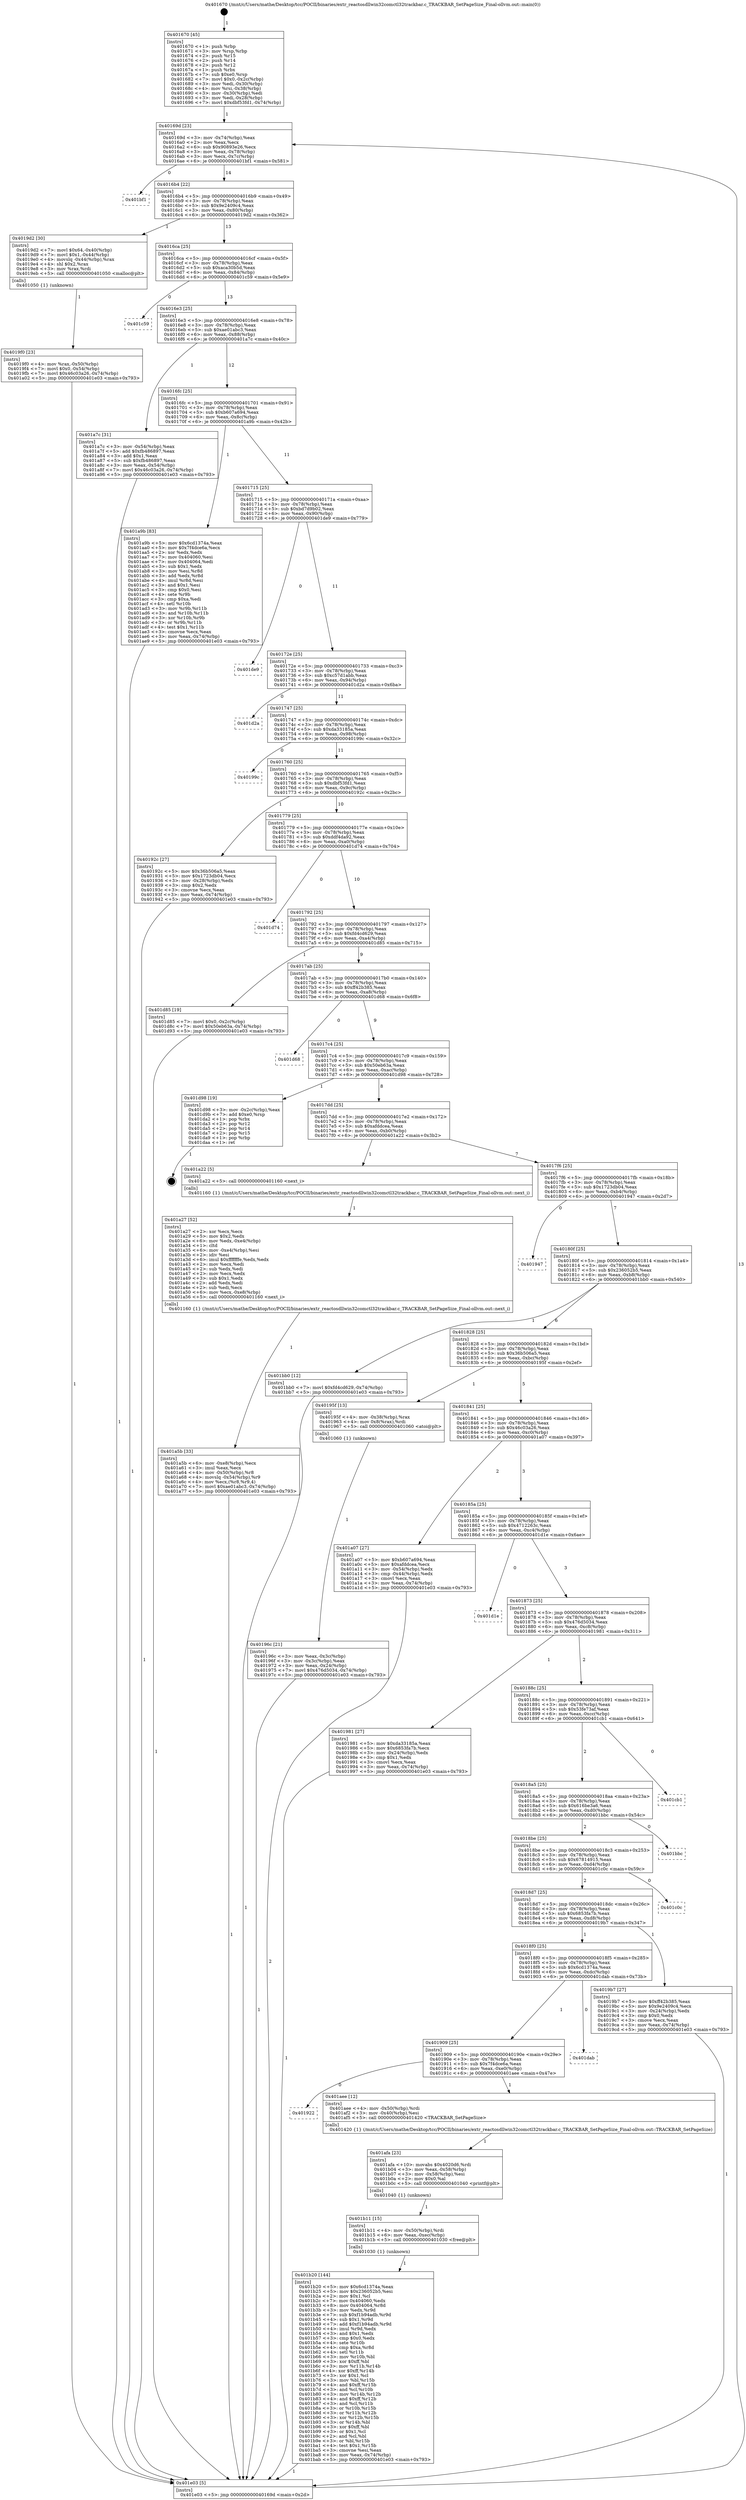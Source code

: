 digraph "0x401670" {
  label = "0x401670 (/mnt/c/Users/mathe/Desktop/tcc/POCII/binaries/extr_reactosdllwin32comctl32trackbar.c_TRACKBAR_SetPageSize_Final-ollvm.out::main(0))"
  labelloc = "t"
  node[shape=record]

  Entry [label="",width=0.3,height=0.3,shape=circle,fillcolor=black,style=filled]
  "0x40169d" [label="{
     0x40169d [23]\l
     | [instrs]\l
     &nbsp;&nbsp;0x40169d \<+3\>: mov -0x74(%rbp),%eax\l
     &nbsp;&nbsp;0x4016a0 \<+2\>: mov %eax,%ecx\l
     &nbsp;&nbsp;0x4016a2 \<+6\>: sub $0x90893e26,%ecx\l
     &nbsp;&nbsp;0x4016a8 \<+3\>: mov %eax,-0x78(%rbp)\l
     &nbsp;&nbsp;0x4016ab \<+3\>: mov %ecx,-0x7c(%rbp)\l
     &nbsp;&nbsp;0x4016ae \<+6\>: je 0000000000401bf1 \<main+0x581\>\l
  }"]
  "0x401bf1" [label="{
     0x401bf1\l
  }", style=dashed]
  "0x4016b4" [label="{
     0x4016b4 [22]\l
     | [instrs]\l
     &nbsp;&nbsp;0x4016b4 \<+5\>: jmp 00000000004016b9 \<main+0x49\>\l
     &nbsp;&nbsp;0x4016b9 \<+3\>: mov -0x78(%rbp),%eax\l
     &nbsp;&nbsp;0x4016bc \<+5\>: sub $0x9e2409c4,%eax\l
     &nbsp;&nbsp;0x4016c1 \<+3\>: mov %eax,-0x80(%rbp)\l
     &nbsp;&nbsp;0x4016c4 \<+6\>: je 00000000004019d2 \<main+0x362\>\l
  }"]
  Exit [label="",width=0.3,height=0.3,shape=circle,fillcolor=black,style=filled,peripheries=2]
  "0x4019d2" [label="{
     0x4019d2 [30]\l
     | [instrs]\l
     &nbsp;&nbsp;0x4019d2 \<+7\>: movl $0x64,-0x40(%rbp)\l
     &nbsp;&nbsp;0x4019d9 \<+7\>: movl $0x1,-0x44(%rbp)\l
     &nbsp;&nbsp;0x4019e0 \<+4\>: movslq -0x44(%rbp),%rax\l
     &nbsp;&nbsp;0x4019e4 \<+4\>: shl $0x2,%rax\l
     &nbsp;&nbsp;0x4019e8 \<+3\>: mov %rax,%rdi\l
     &nbsp;&nbsp;0x4019eb \<+5\>: call 0000000000401050 \<malloc@plt\>\l
     | [calls]\l
     &nbsp;&nbsp;0x401050 \{1\} (unknown)\l
  }"]
  "0x4016ca" [label="{
     0x4016ca [25]\l
     | [instrs]\l
     &nbsp;&nbsp;0x4016ca \<+5\>: jmp 00000000004016cf \<main+0x5f\>\l
     &nbsp;&nbsp;0x4016cf \<+3\>: mov -0x78(%rbp),%eax\l
     &nbsp;&nbsp;0x4016d2 \<+5\>: sub $0xaca30b5d,%eax\l
     &nbsp;&nbsp;0x4016d7 \<+6\>: mov %eax,-0x84(%rbp)\l
     &nbsp;&nbsp;0x4016dd \<+6\>: je 0000000000401c59 \<main+0x5e9\>\l
  }"]
  "0x401b20" [label="{
     0x401b20 [144]\l
     | [instrs]\l
     &nbsp;&nbsp;0x401b20 \<+5\>: mov $0x6cd1374a,%eax\l
     &nbsp;&nbsp;0x401b25 \<+5\>: mov $0x236052b5,%esi\l
     &nbsp;&nbsp;0x401b2a \<+2\>: mov $0x1,%cl\l
     &nbsp;&nbsp;0x401b2c \<+7\>: mov 0x404060,%edx\l
     &nbsp;&nbsp;0x401b33 \<+8\>: mov 0x404064,%r8d\l
     &nbsp;&nbsp;0x401b3b \<+3\>: mov %edx,%r9d\l
     &nbsp;&nbsp;0x401b3e \<+7\>: sub $0xf1b94adb,%r9d\l
     &nbsp;&nbsp;0x401b45 \<+4\>: sub $0x1,%r9d\l
     &nbsp;&nbsp;0x401b49 \<+7\>: add $0xf1b94adb,%r9d\l
     &nbsp;&nbsp;0x401b50 \<+4\>: imul %r9d,%edx\l
     &nbsp;&nbsp;0x401b54 \<+3\>: and $0x1,%edx\l
     &nbsp;&nbsp;0x401b57 \<+3\>: cmp $0x0,%edx\l
     &nbsp;&nbsp;0x401b5a \<+4\>: sete %r10b\l
     &nbsp;&nbsp;0x401b5e \<+4\>: cmp $0xa,%r8d\l
     &nbsp;&nbsp;0x401b62 \<+4\>: setl %r11b\l
     &nbsp;&nbsp;0x401b66 \<+3\>: mov %r10b,%bl\l
     &nbsp;&nbsp;0x401b69 \<+3\>: xor $0xff,%bl\l
     &nbsp;&nbsp;0x401b6c \<+3\>: mov %r11b,%r14b\l
     &nbsp;&nbsp;0x401b6f \<+4\>: xor $0xff,%r14b\l
     &nbsp;&nbsp;0x401b73 \<+3\>: xor $0x1,%cl\l
     &nbsp;&nbsp;0x401b76 \<+3\>: mov %bl,%r15b\l
     &nbsp;&nbsp;0x401b79 \<+4\>: and $0xff,%r15b\l
     &nbsp;&nbsp;0x401b7d \<+3\>: and %cl,%r10b\l
     &nbsp;&nbsp;0x401b80 \<+3\>: mov %r14b,%r12b\l
     &nbsp;&nbsp;0x401b83 \<+4\>: and $0xff,%r12b\l
     &nbsp;&nbsp;0x401b87 \<+3\>: and %cl,%r11b\l
     &nbsp;&nbsp;0x401b8a \<+3\>: or %r10b,%r15b\l
     &nbsp;&nbsp;0x401b8d \<+3\>: or %r11b,%r12b\l
     &nbsp;&nbsp;0x401b90 \<+3\>: xor %r12b,%r15b\l
     &nbsp;&nbsp;0x401b93 \<+3\>: or %r14b,%bl\l
     &nbsp;&nbsp;0x401b96 \<+3\>: xor $0xff,%bl\l
     &nbsp;&nbsp;0x401b99 \<+3\>: or $0x1,%cl\l
     &nbsp;&nbsp;0x401b9c \<+2\>: and %cl,%bl\l
     &nbsp;&nbsp;0x401b9e \<+3\>: or %bl,%r15b\l
     &nbsp;&nbsp;0x401ba1 \<+4\>: test $0x1,%r15b\l
     &nbsp;&nbsp;0x401ba5 \<+3\>: cmovne %esi,%eax\l
     &nbsp;&nbsp;0x401ba8 \<+3\>: mov %eax,-0x74(%rbp)\l
     &nbsp;&nbsp;0x401bab \<+5\>: jmp 0000000000401e03 \<main+0x793\>\l
  }"]
  "0x401c59" [label="{
     0x401c59\l
  }", style=dashed]
  "0x4016e3" [label="{
     0x4016e3 [25]\l
     | [instrs]\l
     &nbsp;&nbsp;0x4016e3 \<+5\>: jmp 00000000004016e8 \<main+0x78\>\l
     &nbsp;&nbsp;0x4016e8 \<+3\>: mov -0x78(%rbp),%eax\l
     &nbsp;&nbsp;0x4016eb \<+5\>: sub $0xae01abc3,%eax\l
     &nbsp;&nbsp;0x4016f0 \<+6\>: mov %eax,-0x88(%rbp)\l
     &nbsp;&nbsp;0x4016f6 \<+6\>: je 0000000000401a7c \<main+0x40c\>\l
  }"]
  "0x401b11" [label="{
     0x401b11 [15]\l
     | [instrs]\l
     &nbsp;&nbsp;0x401b11 \<+4\>: mov -0x50(%rbp),%rdi\l
     &nbsp;&nbsp;0x401b15 \<+6\>: mov %eax,-0xec(%rbp)\l
     &nbsp;&nbsp;0x401b1b \<+5\>: call 0000000000401030 \<free@plt\>\l
     | [calls]\l
     &nbsp;&nbsp;0x401030 \{1\} (unknown)\l
  }"]
  "0x401a7c" [label="{
     0x401a7c [31]\l
     | [instrs]\l
     &nbsp;&nbsp;0x401a7c \<+3\>: mov -0x54(%rbp),%eax\l
     &nbsp;&nbsp;0x401a7f \<+5\>: add $0xfb486897,%eax\l
     &nbsp;&nbsp;0x401a84 \<+3\>: add $0x1,%eax\l
     &nbsp;&nbsp;0x401a87 \<+5\>: sub $0xfb486897,%eax\l
     &nbsp;&nbsp;0x401a8c \<+3\>: mov %eax,-0x54(%rbp)\l
     &nbsp;&nbsp;0x401a8f \<+7\>: movl $0x46c03a26,-0x74(%rbp)\l
     &nbsp;&nbsp;0x401a96 \<+5\>: jmp 0000000000401e03 \<main+0x793\>\l
  }"]
  "0x4016fc" [label="{
     0x4016fc [25]\l
     | [instrs]\l
     &nbsp;&nbsp;0x4016fc \<+5\>: jmp 0000000000401701 \<main+0x91\>\l
     &nbsp;&nbsp;0x401701 \<+3\>: mov -0x78(%rbp),%eax\l
     &nbsp;&nbsp;0x401704 \<+5\>: sub $0xb607a694,%eax\l
     &nbsp;&nbsp;0x401709 \<+6\>: mov %eax,-0x8c(%rbp)\l
     &nbsp;&nbsp;0x40170f \<+6\>: je 0000000000401a9b \<main+0x42b\>\l
  }"]
  "0x401afa" [label="{
     0x401afa [23]\l
     | [instrs]\l
     &nbsp;&nbsp;0x401afa \<+10\>: movabs $0x4020d6,%rdi\l
     &nbsp;&nbsp;0x401b04 \<+3\>: mov %eax,-0x58(%rbp)\l
     &nbsp;&nbsp;0x401b07 \<+3\>: mov -0x58(%rbp),%esi\l
     &nbsp;&nbsp;0x401b0a \<+2\>: mov $0x0,%al\l
     &nbsp;&nbsp;0x401b0c \<+5\>: call 0000000000401040 \<printf@plt\>\l
     | [calls]\l
     &nbsp;&nbsp;0x401040 \{1\} (unknown)\l
  }"]
  "0x401a9b" [label="{
     0x401a9b [83]\l
     | [instrs]\l
     &nbsp;&nbsp;0x401a9b \<+5\>: mov $0x6cd1374a,%eax\l
     &nbsp;&nbsp;0x401aa0 \<+5\>: mov $0x7f4dce6a,%ecx\l
     &nbsp;&nbsp;0x401aa5 \<+2\>: xor %edx,%edx\l
     &nbsp;&nbsp;0x401aa7 \<+7\>: mov 0x404060,%esi\l
     &nbsp;&nbsp;0x401aae \<+7\>: mov 0x404064,%edi\l
     &nbsp;&nbsp;0x401ab5 \<+3\>: sub $0x1,%edx\l
     &nbsp;&nbsp;0x401ab8 \<+3\>: mov %esi,%r8d\l
     &nbsp;&nbsp;0x401abb \<+3\>: add %edx,%r8d\l
     &nbsp;&nbsp;0x401abe \<+4\>: imul %r8d,%esi\l
     &nbsp;&nbsp;0x401ac2 \<+3\>: and $0x1,%esi\l
     &nbsp;&nbsp;0x401ac5 \<+3\>: cmp $0x0,%esi\l
     &nbsp;&nbsp;0x401ac8 \<+4\>: sete %r9b\l
     &nbsp;&nbsp;0x401acc \<+3\>: cmp $0xa,%edi\l
     &nbsp;&nbsp;0x401acf \<+4\>: setl %r10b\l
     &nbsp;&nbsp;0x401ad3 \<+3\>: mov %r9b,%r11b\l
     &nbsp;&nbsp;0x401ad6 \<+3\>: and %r10b,%r11b\l
     &nbsp;&nbsp;0x401ad9 \<+3\>: xor %r10b,%r9b\l
     &nbsp;&nbsp;0x401adc \<+3\>: or %r9b,%r11b\l
     &nbsp;&nbsp;0x401adf \<+4\>: test $0x1,%r11b\l
     &nbsp;&nbsp;0x401ae3 \<+3\>: cmovne %ecx,%eax\l
     &nbsp;&nbsp;0x401ae6 \<+3\>: mov %eax,-0x74(%rbp)\l
     &nbsp;&nbsp;0x401ae9 \<+5\>: jmp 0000000000401e03 \<main+0x793\>\l
  }"]
  "0x401715" [label="{
     0x401715 [25]\l
     | [instrs]\l
     &nbsp;&nbsp;0x401715 \<+5\>: jmp 000000000040171a \<main+0xaa\>\l
     &nbsp;&nbsp;0x40171a \<+3\>: mov -0x78(%rbp),%eax\l
     &nbsp;&nbsp;0x40171d \<+5\>: sub $0xbd7d9b02,%eax\l
     &nbsp;&nbsp;0x401722 \<+6\>: mov %eax,-0x90(%rbp)\l
     &nbsp;&nbsp;0x401728 \<+6\>: je 0000000000401de9 \<main+0x779\>\l
  }"]
  "0x401922" [label="{
     0x401922\l
  }", style=dashed]
  "0x401de9" [label="{
     0x401de9\l
  }", style=dashed]
  "0x40172e" [label="{
     0x40172e [25]\l
     | [instrs]\l
     &nbsp;&nbsp;0x40172e \<+5\>: jmp 0000000000401733 \<main+0xc3\>\l
     &nbsp;&nbsp;0x401733 \<+3\>: mov -0x78(%rbp),%eax\l
     &nbsp;&nbsp;0x401736 \<+5\>: sub $0xc57d1abb,%eax\l
     &nbsp;&nbsp;0x40173b \<+6\>: mov %eax,-0x94(%rbp)\l
     &nbsp;&nbsp;0x401741 \<+6\>: je 0000000000401d2a \<main+0x6ba\>\l
  }"]
  "0x401aee" [label="{
     0x401aee [12]\l
     | [instrs]\l
     &nbsp;&nbsp;0x401aee \<+4\>: mov -0x50(%rbp),%rdi\l
     &nbsp;&nbsp;0x401af2 \<+3\>: mov -0x40(%rbp),%esi\l
     &nbsp;&nbsp;0x401af5 \<+5\>: call 0000000000401420 \<TRACKBAR_SetPageSize\>\l
     | [calls]\l
     &nbsp;&nbsp;0x401420 \{1\} (/mnt/c/Users/mathe/Desktop/tcc/POCII/binaries/extr_reactosdllwin32comctl32trackbar.c_TRACKBAR_SetPageSize_Final-ollvm.out::TRACKBAR_SetPageSize)\l
  }"]
  "0x401d2a" [label="{
     0x401d2a\l
  }", style=dashed]
  "0x401747" [label="{
     0x401747 [25]\l
     | [instrs]\l
     &nbsp;&nbsp;0x401747 \<+5\>: jmp 000000000040174c \<main+0xdc\>\l
     &nbsp;&nbsp;0x40174c \<+3\>: mov -0x78(%rbp),%eax\l
     &nbsp;&nbsp;0x40174f \<+5\>: sub $0xda33185a,%eax\l
     &nbsp;&nbsp;0x401754 \<+6\>: mov %eax,-0x98(%rbp)\l
     &nbsp;&nbsp;0x40175a \<+6\>: je 000000000040199c \<main+0x32c\>\l
  }"]
  "0x401909" [label="{
     0x401909 [25]\l
     | [instrs]\l
     &nbsp;&nbsp;0x401909 \<+5\>: jmp 000000000040190e \<main+0x29e\>\l
     &nbsp;&nbsp;0x40190e \<+3\>: mov -0x78(%rbp),%eax\l
     &nbsp;&nbsp;0x401911 \<+5\>: sub $0x7f4dce6a,%eax\l
     &nbsp;&nbsp;0x401916 \<+6\>: mov %eax,-0xe0(%rbp)\l
     &nbsp;&nbsp;0x40191c \<+6\>: je 0000000000401aee \<main+0x47e\>\l
  }"]
  "0x40199c" [label="{
     0x40199c\l
  }", style=dashed]
  "0x401760" [label="{
     0x401760 [25]\l
     | [instrs]\l
     &nbsp;&nbsp;0x401760 \<+5\>: jmp 0000000000401765 \<main+0xf5\>\l
     &nbsp;&nbsp;0x401765 \<+3\>: mov -0x78(%rbp),%eax\l
     &nbsp;&nbsp;0x401768 \<+5\>: sub $0xdbf53fd1,%eax\l
     &nbsp;&nbsp;0x40176d \<+6\>: mov %eax,-0x9c(%rbp)\l
     &nbsp;&nbsp;0x401773 \<+6\>: je 000000000040192c \<main+0x2bc\>\l
  }"]
  "0x401dab" [label="{
     0x401dab\l
  }", style=dashed]
  "0x40192c" [label="{
     0x40192c [27]\l
     | [instrs]\l
     &nbsp;&nbsp;0x40192c \<+5\>: mov $0x36b506a5,%eax\l
     &nbsp;&nbsp;0x401931 \<+5\>: mov $0x1723db04,%ecx\l
     &nbsp;&nbsp;0x401936 \<+3\>: mov -0x28(%rbp),%edx\l
     &nbsp;&nbsp;0x401939 \<+3\>: cmp $0x2,%edx\l
     &nbsp;&nbsp;0x40193c \<+3\>: cmovne %ecx,%eax\l
     &nbsp;&nbsp;0x40193f \<+3\>: mov %eax,-0x74(%rbp)\l
     &nbsp;&nbsp;0x401942 \<+5\>: jmp 0000000000401e03 \<main+0x793\>\l
  }"]
  "0x401779" [label="{
     0x401779 [25]\l
     | [instrs]\l
     &nbsp;&nbsp;0x401779 \<+5\>: jmp 000000000040177e \<main+0x10e\>\l
     &nbsp;&nbsp;0x40177e \<+3\>: mov -0x78(%rbp),%eax\l
     &nbsp;&nbsp;0x401781 \<+5\>: sub $0xddf4da92,%eax\l
     &nbsp;&nbsp;0x401786 \<+6\>: mov %eax,-0xa0(%rbp)\l
     &nbsp;&nbsp;0x40178c \<+6\>: je 0000000000401d74 \<main+0x704\>\l
  }"]
  "0x401e03" [label="{
     0x401e03 [5]\l
     | [instrs]\l
     &nbsp;&nbsp;0x401e03 \<+5\>: jmp 000000000040169d \<main+0x2d\>\l
  }"]
  "0x401670" [label="{
     0x401670 [45]\l
     | [instrs]\l
     &nbsp;&nbsp;0x401670 \<+1\>: push %rbp\l
     &nbsp;&nbsp;0x401671 \<+3\>: mov %rsp,%rbp\l
     &nbsp;&nbsp;0x401674 \<+2\>: push %r15\l
     &nbsp;&nbsp;0x401676 \<+2\>: push %r14\l
     &nbsp;&nbsp;0x401678 \<+2\>: push %r12\l
     &nbsp;&nbsp;0x40167a \<+1\>: push %rbx\l
     &nbsp;&nbsp;0x40167b \<+7\>: sub $0xe0,%rsp\l
     &nbsp;&nbsp;0x401682 \<+7\>: movl $0x0,-0x2c(%rbp)\l
     &nbsp;&nbsp;0x401689 \<+3\>: mov %edi,-0x30(%rbp)\l
     &nbsp;&nbsp;0x40168c \<+4\>: mov %rsi,-0x38(%rbp)\l
     &nbsp;&nbsp;0x401690 \<+3\>: mov -0x30(%rbp),%edi\l
     &nbsp;&nbsp;0x401693 \<+3\>: mov %edi,-0x28(%rbp)\l
     &nbsp;&nbsp;0x401696 \<+7\>: movl $0xdbf53fd1,-0x74(%rbp)\l
  }"]
  "0x401a5b" [label="{
     0x401a5b [33]\l
     | [instrs]\l
     &nbsp;&nbsp;0x401a5b \<+6\>: mov -0xe8(%rbp),%ecx\l
     &nbsp;&nbsp;0x401a61 \<+3\>: imul %eax,%ecx\l
     &nbsp;&nbsp;0x401a64 \<+4\>: mov -0x50(%rbp),%r8\l
     &nbsp;&nbsp;0x401a68 \<+4\>: movslq -0x54(%rbp),%r9\l
     &nbsp;&nbsp;0x401a6c \<+4\>: mov %ecx,(%r8,%r9,4)\l
     &nbsp;&nbsp;0x401a70 \<+7\>: movl $0xae01abc3,-0x74(%rbp)\l
     &nbsp;&nbsp;0x401a77 \<+5\>: jmp 0000000000401e03 \<main+0x793\>\l
  }"]
  "0x401d74" [label="{
     0x401d74\l
  }", style=dashed]
  "0x401792" [label="{
     0x401792 [25]\l
     | [instrs]\l
     &nbsp;&nbsp;0x401792 \<+5\>: jmp 0000000000401797 \<main+0x127\>\l
     &nbsp;&nbsp;0x401797 \<+3\>: mov -0x78(%rbp),%eax\l
     &nbsp;&nbsp;0x40179a \<+5\>: sub $0xfd4cd629,%eax\l
     &nbsp;&nbsp;0x40179f \<+6\>: mov %eax,-0xa4(%rbp)\l
     &nbsp;&nbsp;0x4017a5 \<+6\>: je 0000000000401d85 \<main+0x715\>\l
  }"]
  "0x401a27" [label="{
     0x401a27 [52]\l
     | [instrs]\l
     &nbsp;&nbsp;0x401a27 \<+2\>: xor %ecx,%ecx\l
     &nbsp;&nbsp;0x401a29 \<+5\>: mov $0x2,%edx\l
     &nbsp;&nbsp;0x401a2e \<+6\>: mov %edx,-0xe4(%rbp)\l
     &nbsp;&nbsp;0x401a34 \<+1\>: cltd\l
     &nbsp;&nbsp;0x401a35 \<+6\>: mov -0xe4(%rbp),%esi\l
     &nbsp;&nbsp;0x401a3b \<+2\>: idiv %esi\l
     &nbsp;&nbsp;0x401a3d \<+6\>: imul $0xfffffffe,%edx,%edx\l
     &nbsp;&nbsp;0x401a43 \<+2\>: mov %ecx,%edi\l
     &nbsp;&nbsp;0x401a45 \<+2\>: sub %edx,%edi\l
     &nbsp;&nbsp;0x401a47 \<+2\>: mov %ecx,%edx\l
     &nbsp;&nbsp;0x401a49 \<+3\>: sub $0x1,%edx\l
     &nbsp;&nbsp;0x401a4c \<+2\>: add %edx,%edi\l
     &nbsp;&nbsp;0x401a4e \<+2\>: sub %edi,%ecx\l
     &nbsp;&nbsp;0x401a50 \<+6\>: mov %ecx,-0xe8(%rbp)\l
     &nbsp;&nbsp;0x401a56 \<+5\>: call 0000000000401160 \<next_i\>\l
     | [calls]\l
     &nbsp;&nbsp;0x401160 \{1\} (/mnt/c/Users/mathe/Desktop/tcc/POCII/binaries/extr_reactosdllwin32comctl32trackbar.c_TRACKBAR_SetPageSize_Final-ollvm.out::next_i)\l
  }"]
  "0x401d85" [label="{
     0x401d85 [19]\l
     | [instrs]\l
     &nbsp;&nbsp;0x401d85 \<+7\>: movl $0x0,-0x2c(%rbp)\l
     &nbsp;&nbsp;0x401d8c \<+7\>: movl $0x50eb63a,-0x74(%rbp)\l
     &nbsp;&nbsp;0x401d93 \<+5\>: jmp 0000000000401e03 \<main+0x793\>\l
  }"]
  "0x4017ab" [label="{
     0x4017ab [25]\l
     | [instrs]\l
     &nbsp;&nbsp;0x4017ab \<+5\>: jmp 00000000004017b0 \<main+0x140\>\l
     &nbsp;&nbsp;0x4017b0 \<+3\>: mov -0x78(%rbp),%eax\l
     &nbsp;&nbsp;0x4017b3 \<+5\>: sub $0xff42b385,%eax\l
     &nbsp;&nbsp;0x4017b8 \<+6\>: mov %eax,-0xa8(%rbp)\l
     &nbsp;&nbsp;0x4017be \<+6\>: je 0000000000401d68 \<main+0x6f8\>\l
  }"]
  "0x4019f0" [label="{
     0x4019f0 [23]\l
     | [instrs]\l
     &nbsp;&nbsp;0x4019f0 \<+4\>: mov %rax,-0x50(%rbp)\l
     &nbsp;&nbsp;0x4019f4 \<+7\>: movl $0x0,-0x54(%rbp)\l
     &nbsp;&nbsp;0x4019fb \<+7\>: movl $0x46c03a26,-0x74(%rbp)\l
     &nbsp;&nbsp;0x401a02 \<+5\>: jmp 0000000000401e03 \<main+0x793\>\l
  }"]
  "0x401d68" [label="{
     0x401d68\l
  }", style=dashed]
  "0x4017c4" [label="{
     0x4017c4 [25]\l
     | [instrs]\l
     &nbsp;&nbsp;0x4017c4 \<+5\>: jmp 00000000004017c9 \<main+0x159\>\l
     &nbsp;&nbsp;0x4017c9 \<+3\>: mov -0x78(%rbp),%eax\l
     &nbsp;&nbsp;0x4017cc \<+5\>: sub $0x50eb63a,%eax\l
     &nbsp;&nbsp;0x4017d1 \<+6\>: mov %eax,-0xac(%rbp)\l
     &nbsp;&nbsp;0x4017d7 \<+6\>: je 0000000000401d98 \<main+0x728\>\l
  }"]
  "0x4018f0" [label="{
     0x4018f0 [25]\l
     | [instrs]\l
     &nbsp;&nbsp;0x4018f0 \<+5\>: jmp 00000000004018f5 \<main+0x285\>\l
     &nbsp;&nbsp;0x4018f5 \<+3\>: mov -0x78(%rbp),%eax\l
     &nbsp;&nbsp;0x4018f8 \<+5\>: sub $0x6cd1374a,%eax\l
     &nbsp;&nbsp;0x4018fd \<+6\>: mov %eax,-0xdc(%rbp)\l
     &nbsp;&nbsp;0x401903 \<+6\>: je 0000000000401dab \<main+0x73b\>\l
  }"]
  "0x401d98" [label="{
     0x401d98 [19]\l
     | [instrs]\l
     &nbsp;&nbsp;0x401d98 \<+3\>: mov -0x2c(%rbp),%eax\l
     &nbsp;&nbsp;0x401d9b \<+7\>: add $0xe0,%rsp\l
     &nbsp;&nbsp;0x401da2 \<+1\>: pop %rbx\l
     &nbsp;&nbsp;0x401da3 \<+2\>: pop %r12\l
     &nbsp;&nbsp;0x401da5 \<+2\>: pop %r14\l
     &nbsp;&nbsp;0x401da7 \<+2\>: pop %r15\l
     &nbsp;&nbsp;0x401da9 \<+1\>: pop %rbp\l
     &nbsp;&nbsp;0x401daa \<+1\>: ret\l
  }"]
  "0x4017dd" [label="{
     0x4017dd [25]\l
     | [instrs]\l
     &nbsp;&nbsp;0x4017dd \<+5\>: jmp 00000000004017e2 \<main+0x172\>\l
     &nbsp;&nbsp;0x4017e2 \<+3\>: mov -0x78(%rbp),%eax\l
     &nbsp;&nbsp;0x4017e5 \<+5\>: sub $0xafddcea,%eax\l
     &nbsp;&nbsp;0x4017ea \<+6\>: mov %eax,-0xb0(%rbp)\l
     &nbsp;&nbsp;0x4017f0 \<+6\>: je 0000000000401a22 \<main+0x3b2\>\l
  }"]
  "0x4019b7" [label="{
     0x4019b7 [27]\l
     | [instrs]\l
     &nbsp;&nbsp;0x4019b7 \<+5\>: mov $0xff42b385,%eax\l
     &nbsp;&nbsp;0x4019bc \<+5\>: mov $0x9e2409c4,%ecx\l
     &nbsp;&nbsp;0x4019c1 \<+3\>: mov -0x24(%rbp),%edx\l
     &nbsp;&nbsp;0x4019c4 \<+3\>: cmp $0x0,%edx\l
     &nbsp;&nbsp;0x4019c7 \<+3\>: cmove %ecx,%eax\l
     &nbsp;&nbsp;0x4019ca \<+3\>: mov %eax,-0x74(%rbp)\l
     &nbsp;&nbsp;0x4019cd \<+5\>: jmp 0000000000401e03 \<main+0x793\>\l
  }"]
  "0x401a22" [label="{
     0x401a22 [5]\l
     | [instrs]\l
     &nbsp;&nbsp;0x401a22 \<+5\>: call 0000000000401160 \<next_i\>\l
     | [calls]\l
     &nbsp;&nbsp;0x401160 \{1\} (/mnt/c/Users/mathe/Desktop/tcc/POCII/binaries/extr_reactosdllwin32comctl32trackbar.c_TRACKBAR_SetPageSize_Final-ollvm.out::next_i)\l
  }"]
  "0x4017f6" [label="{
     0x4017f6 [25]\l
     | [instrs]\l
     &nbsp;&nbsp;0x4017f6 \<+5\>: jmp 00000000004017fb \<main+0x18b\>\l
     &nbsp;&nbsp;0x4017fb \<+3\>: mov -0x78(%rbp),%eax\l
     &nbsp;&nbsp;0x4017fe \<+5\>: sub $0x1723db04,%eax\l
     &nbsp;&nbsp;0x401803 \<+6\>: mov %eax,-0xb4(%rbp)\l
     &nbsp;&nbsp;0x401809 \<+6\>: je 0000000000401947 \<main+0x2d7\>\l
  }"]
  "0x4018d7" [label="{
     0x4018d7 [25]\l
     | [instrs]\l
     &nbsp;&nbsp;0x4018d7 \<+5\>: jmp 00000000004018dc \<main+0x26c\>\l
     &nbsp;&nbsp;0x4018dc \<+3\>: mov -0x78(%rbp),%eax\l
     &nbsp;&nbsp;0x4018df \<+5\>: sub $0x6853fa7b,%eax\l
     &nbsp;&nbsp;0x4018e4 \<+6\>: mov %eax,-0xd8(%rbp)\l
     &nbsp;&nbsp;0x4018ea \<+6\>: je 00000000004019b7 \<main+0x347\>\l
  }"]
  "0x401947" [label="{
     0x401947\l
  }", style=dashed]
  "0x40180f" [label="{
     0x40180f [25]\l
     | [instrs]\l
     &nbsp;&nbsp;0x40180f \<+5\>: jmp 0000000000401814 \<main+0x1a4\>\l
     &nbsp;&nbsp;0x401814 \<+3\>: mov -0x78(%rbp),%eax\l
     &nbsp;&nbsp;0x401817 \<+5\>: sub $0x236052b5,%eax\l
     &nbsp;&nbsp;0x40181c \<+6\>: mov %eax,-0xb8(%rbp)\l
     &nbsp;&nbsp;0x401822 \<+6\>: je 0000000000401bb0 \<main+0x540\>\l
  }"]
  "0x401c0c" [label="{
     0x401c0c\l
  }", style=dashed]
  "0x401bb0" [label="{
     0x401bb0 [12]\l
     | [instrs]\l
     &nbsp;&nbsp;0x401bb0 \<+7\>: movl $0xfd4cd629,-0x74(%rbp)\l
     &nbsp;&nbsp;0x401bb7 \<+5\>: jmp 0000000000401e03 \<main+0x793\>\l
  }"]
  "0x401828" [label="{
     0x401828 [25]\l
     | [instrs]\l
     &nbsp;&nbsp;0x401828 \<+5\>: jmp 000000000040182d \<main+0x1bd\>\l
     &nbsp;&nbsp;0x40182d \<+3\>: mov -0x78(%rbp),%eax\l
     &nbsp;&nbsp;0x401830 \<+5\>: sub $0x36b506a5,%eax\l
     &nbsp;&nbsp;0x401835 \<+6\>: mov %eax,-0xbc(%rbp)\l
     &nbsp;&nbsp;0x40183b \<+6\>: je 000000000040195f \<main+0x2ef\>\l
  }"]
  "0x4018be" [label="{
     0x4018be [25]\l
     | [instrs]\l
     &nbsp;&nbsp;0x4018be \<+5\>: jmp 00000000004018c3 \<main+0x253\>\l
     &nbsp;&nbsp;0x4018c3 \<+3\>: mov -0x78(%rbp),%eax\l
     &nbsp;&nbsp;0x4018c6 \<+5\>: sub $0x67814915,%eax\l
     &nbsp;&nbsp;0x4018cb \<+6\>: mov %eax,-0xd4(%rbp)\l
     &nbsp;&nbsp;0x4018d1 \<+6\>: je 0000000000401c0c \<main+0x59c\>\l
  }"]
  "0x40195f" [label="{
     0x40195f [13]\l
     | [instrs]\l
     &nbsp;&nbsp;0x40195f \<+4\>: mov -0x38(%rbp),%rax\l
     &nbsp;&nbsp;0x401963 \<+4\>: mov 0x8(%rax),%rdi\l
     &nbsp;&nbsp;0x401967 \<+5\>: call 0000000000401060 \<atoi@plt\>\l
     | [calls]\l
     &nbsp;&nbsp;0x401060 \{1\} (unknown)\l
  }"]
  "0x401841" [label="{
     0x401841 [25]\l
     | [instrs]\l
     &nbsp;&nbsp;0x401841 \<+5\>: jmp 0000000000401846 \<main+0x1d6\>\l
     &nbsp;&nbsp;0x401846 \<+3\>: mov -0x78(%rbp),%eax\l
     &nbsp;&nbsp;0x401849 \<+5\>: sub $0x46c03a26,%eax\l
     &nbsp;&nbsp;0x40184e \<+6\>: mov %eax,-0xc0(%rbp)\l
     &nbsp;&nbsp;0x401854 \<+6\>: je 0000000000401a07 \<main+0x397\>\l
  }"]
  "0x40196c" [label="{
     0x40196c [21]\l
     | [instrs]\l
     &nbsp;&nbsp;0x40196c \<+3\>: mov %eax,-0x3c(%rbp)\l
     &nbsp;&nbsp;0x40196f \<+3\>: mov -0x3c(%rbp),%eax\l
     &nbsp;&nbsp;0x401972 \<+3\>: mov %eax,-0x24(%rbp)\l
     &nbsp;&nbsp;0x401975 \<+7\>: movl $0x476d5034,-0x74(%rbp)\l
     &nbsp;&nbsp;0x40197c \<+5\>: jmp 0000000000401e03 \<main+0x793\>\l
  }"]
  "0x401bbc" [label="{
     0x401bbc\l
  }", style=dashed]
  "0x401a07" [label="{
     0x401a07 [27]\l
     | [instrs]\l
     &nbsp;&nbsp;0x401a07 \<+5\>: mov $0xb607a694,%eax\l
     &nbsp;&nbsp;0x401a0c \<+5\>: mov $0xafddcea,%ecx\l
     &nbsp;&nbsp;0x401a11 \<+3\>: mov -0x54(%rbp),%edx\l
     &nbsp;&nbsp;0x401a14 \<+3\>: cmp -0x44(%rbp),%edx\l
     &nbsp;&nbsp;0x401a17 \<+3\>: cmovl %ecx,%eax\l
     &nbsp;&nbsp;0x401a1a \<+3\>: mov %eax,-0x74(%rbp)\l
     &nbsp;&nbsp;0x401a1d \<+5\>: jmp 0000000000401e03 \<main+0x793\>\l
  }"]
  "0x40185a" [label="{
     0x40185a [25]\l
     | [instrs]\l
     &nbsp;&nbsp;0x40185a \<+5\>: jmp 000000000040185f \<main+0x1ef\>\l
     &nbsp;&nbsp;0x40185f \<+3\>: mov -0x78(%rbp),%eax\l
     &nbsp;&nbsp;0x401862 \<+5\>: sub $0x4712263c,%eax\l
     &nbsp;&nbsp;0x401867 \<+6\>: mov %eax,-0xc4(%rbp)\l
     &nbsp;&nbsp;0x40186d \<+6\>: je 0000000000401d1e \<main+0x6ae\>\l
  }"]
  "0x4018a5" [label="{
     0x4018a5 [25]\l
     | [instrs]\l
     &nbsp;&nbsp;0x4018a5 \<+5\>: jmp 00000000004018aa \<main+0x23a\>\l
     &nbsp;&nbsp;0x4018aa \<+3\>: mov -0x78(%rbp),%eax\l
     &nbsp;&nbsp;0x4018ad \<+5\>: sub $0x616be3a6,%eax\l
     &nbsp;&nbsp;0x4018b2 \<+6\>: mov %eax,-0xd0(%rbp)\l
     &nbsp;&nbsp;0x4018b8 \<+6\>: je 0000000000401bbc \<main+0x54c\>\l
  }"]
  "0x401d1e" [label="{
     0x401d1e\l
  }", style=dashed]
  "0x401873" [label="{
     0x401873 [25]\l
     | [instrs]\l
     &nbsp;&nbsp;0x401873 \<+5\>: jmp 0000000000401878 \<main+0x208\>\l
     &nbsp;&nbsp;0x401878 \<+3\>: mov -0x78(%rbp),%eax\l
     &nbsp;&nbsp;0x40187b \<+5\>: sub $0x476d5034,%eax\l
     &nbsp;&nbsp;0x401880 \<+6\>: mov %eax,-0xc8(%rbp)\l
     &nbsp;&nbsp;0x401886 \<+6\>: je 0000000000401981 \<main+0x311\>\l
  }"]
  "0x401cb1" [label="{
     0x401cb1\l
  }", style=dashed]
  "0x401981" [label="{
     0x401981 [27]\l
     | [instrs]\l
     &nbsp;&nbsp;0x401981 \<+5\>: mov $0xda33185a,%eax\l
     &nbsp;&nbsp;0x401986 \<+5\>: mov $0x6853fa7b,%ecx\l
     &nbsp;&nbsp;0x40198b \<+3\>: mov -0x24(%rbp),%edx\l
     &nbsp;&nbsp;0x40198e \<+3\>: cmp $0x1,%edx\l
     &nbsp;&nbsp;0x401991 \<+3\>: cmovl %ecx,%eax\l
     &nbsp;&nbsp;0x401994 \<+3\>: mov %eax,-0x74(%rbp)\l
     &nbsp;&nbsp;0x401997 \<+5\>: jmp 0000000000401e03 \<main+0x793\>\l
  }"]
  "0x40188c" [label="{
     0x40188c [25]\l
     | [instrs]\l
     &nbsp;&nbsp;0x40188c \<+5\>: jmp 0000000000401891 \<main+0x221\>\l
     &nbsp;&nbsp;0x401891 \<+3\>: mov -0x78(%rbp),%eax\l
     &nbsp;&nbsp;0x401894 \<+5\>: sub $0x53fe73af,%eax\l
     &nbsp;&nbsp;0x401899 \<+6\>: mov %eax,-0xcc(%rbp)\l
     &nbsp;&nbsp;0x40189f \<+6\>: je 0000000000401cb1 \<main+0x641\>\l
  }"]
  Entry -> "0x401670" [label=" 1"]
  "0x40169d" -> "0x401bf1" [label=" 0"]
  "0x40169d" -> "0x4016b4" [label=" 14"]
  "0x401d98" -> Exit [label=" 1"]
  "0x4016b4" -> "0x4019d2" [label=" 1"]
  "0x4016b4" -> "0x4016ca" [label=" 13"]
  "0x401d85" -> "0x401e03" [label=" 1"]
  "0x4016ca" -> "0x401c59" [label=" 0"]
  "0x4016ca" -> "0x4016e3" [label=" 13"]
  "0x401bb0" -> "0x401e03" [label=" 1"]
  "0x4016e3" -> "0x401a7c" [label=" 1"]
  "0x4016e3" -> "0x4016fc" [label=" 12"]
  "0x401b20" -> "0x401e03" [label=" 1"]
  "0x4016fc" -> "0x401a9b" [label=" 1"]
  "0x4016fc" -> "0x401715" [label=" 11"]
  "0x401b11" -> "0x401b20" [label=" 1"]
  "0x401715" -> "0x401de9" [label=" 0"]
  "0x401715" -> "0x40172e" [label=" 11"]
  "0x401afa" -> "0x401b11" [label=" 1"]
  "0x40172e" -> "0x401d2a" [label=" 0"]
  "0x40172e" -> "0x401747" [label=" 11"]
  "0x401aee" -> "0x401afa" [label=" 1"]
  "0x401747" -> "0x40199c" [label=" 0"]
  "0x401747" -> "0x401760" [label=" 11"]
  "0x401909" -> "0x401aee" [label=" 1"]
  "0x401760" -> "0x40192c" [label=" 1"]
  "0x401760" -> "0x401779" [label=" 10"]
  "0x40192c" -> "0x401e03" [label=" 1"]
  "0x401670" -> "0x40169d" [label=" 1"]
  "0x401e03" -> "0x40169d" [label=" 13"]
  "0x401909" -> "0x401922" [label=" 0"]
  "0x401779" -> "0x401d74" [label=" 0"]
  "0x401779" -> "0x401792" [label=" 10"]
  "0x4018f0" -> "0x401dab" [label=" 0"]
  "0x401792" -> "0x401d85" [label=" 1"]
  "0x401792" -> "0x4017ab" [label=" 9"]
  "0x4018f0" -> "0x401909" [label=" 1"]
  "0x4017ab" -> "0x401d68" [label=" 0"]
  "0x4017ab" -> "0x4017c4" [label=" 9"]
  "0x401a9b" -> "0x401e03" [label=" 1"]
  "0x4017c4" -> "0x401d98" [label=" 1"]
  "0x4017c4" -> "0x4017dd" [label=" 8"]
  "0x401a7c" -> "0x401e03" [label=" 1"]
  "0x4017dd" -> "0x401a22" [label=" 1"]
  "0x4017dd" -> "0x4017f6" [label=" 7"]
  "0x401a5b" -> "0x401e03" [label=" 1"]
  "0x4017f6" -> "0x401947" [label=" 0"]
  "0x4017f6" -> "0x40180f" [label=" 7"]
  "0x401a22" -> "0x401a27" [label=" 1"]
  "0x40180f" -> "0x401bb0" [label=" 1"]
  "0x40180f" -> "0x401828" [label=" 6"]
  "0x401a07" -> "0x401e03" [label=" 2"]
  "0x401828" -> "0x40195f" [label=" 1"]
  "0x401828" -> "0x401841" [label=" 5"]
  "0x40195f" -> "0x40196c" [label=" 1"]
  "0x40196c" -> "0x401e03" [label=" 1"]
  "0x4019d2" -> "0x4019f0" [label=" 1"]
  "0x401841" -> "0x401a07" [label=" 2"]
  "0x401841" -> "0x40185a" [label=" 3"]
  "0x4019b7" -> "0x401e03" [label=" 1"]
  "0x40185a" -> "0x401d1e" [label=" 0"]
  "0x40185a" -> "0x401873" [label=" 3"]
  "0x4018d7" -> "0x4019b7" [label=" 1"]
  "0x401873" -> "0x401981" [label=" 1"]
  "0x401873" -> "0x40188c" [label=" 2"]
  "0x401981" -> "0x401e03" [label=" 1"]
  "0x401a27" -> "0x401a5b" [label=" 1"]
  "0x40188c" -> "0x401cb1" [label=" 0"]
  "0x40188c" -> "0x4018a5" [label=" 2"]
  "0x4018d7" -> "0x4018f0" [label=" 1"]
  "0x4018a5" -> "0x401bbc" [label=" 0"]
  "0x4018a5" -> "0x4018be" [label=" 2"]
  "0x4019f0" -> "0x401e03" [label=" 1"]
  "0x4018be" -> "0x401c0c" [label=" 0"]
  "0x4018be" -> "0x4018d7" [label=" 2"]
}
